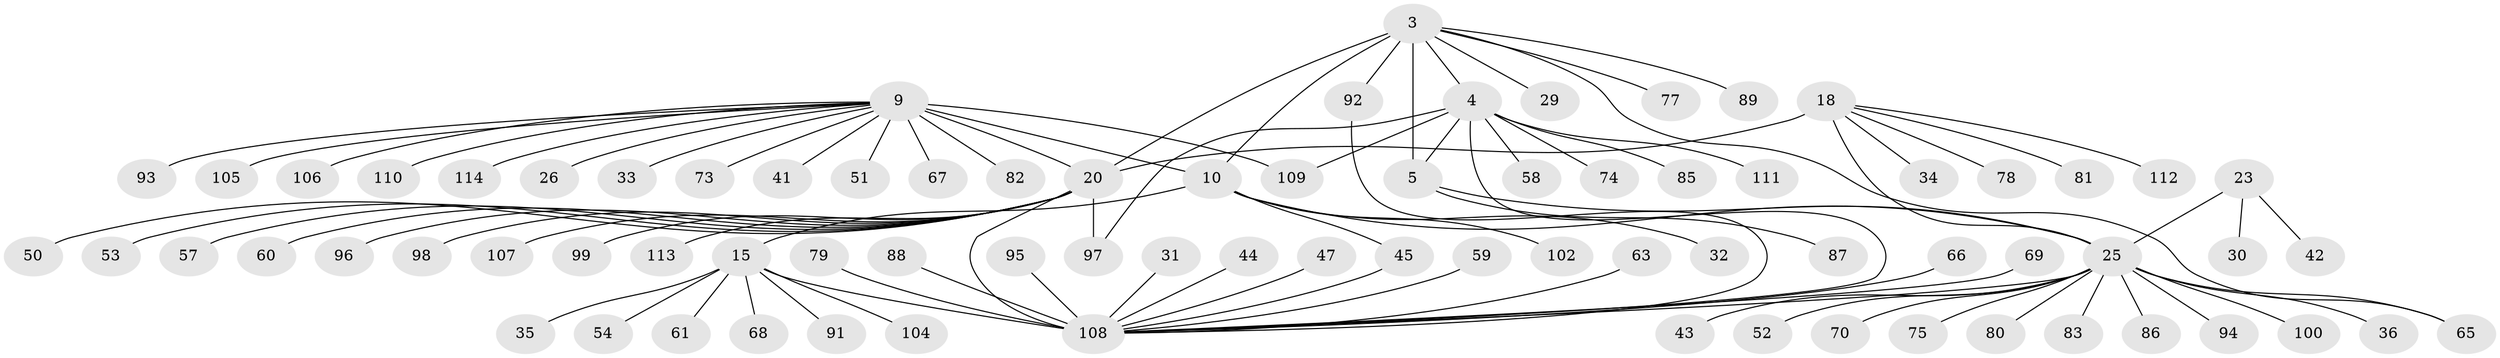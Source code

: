 // original degree distribution, {5: 0.017543859649122806, 8: 0.043859649122807015, 7: 0.03508771929824561, 11: 0.008771929824561403, 6: 0.02631578947368421, 9: 0.05263157894736842, 10: 0.02631578947368421, 4: 0.03508771929824561, 1: 0.6052631578947368, 2: 0.14912280701754385}
// Generated by graph-tools (version 1.1) at 2025/57/03/04/25 21:57:24]
// undirected, 79 vertices, 90 edges
graph export_dot {
graph [start="1"]
  node [color=gray90,style=filled];
  3 [super="+2"];
  4;
  5 [super="+1"];
  9 [super="+8+6"];
  10 [super="+7"];
  15 [super="+12"];
  18 [super="+16"];
  20 [super="+19+17"];
  23 [super="+21"];
  25 [super="+22+24"];
  26;
  29;
  30;
  31;
  32;
  33;
  34;
  35;
  36;
  41;
  42;
  43;
  44;
  45;
  47;
  50;
  51;
  52;
  53;
  54;
  57;
  58;
  59;
  60 [super="+38"];
  61;
  63;
  65 [super="+55"];
  66;
  67;
  68 [super="+64"];
  69 [super="+46"];
  70;
  73;
  74;
  75;
  77;
  78;
  79;
  80 [super="+28"];
  81;
  82 [super="+27"];
  83 [super="+56"];
  85;
  86;
  87 [super="+37"];
  88;
  89;
  91;
  92;
  93;
  94;
  95;
  96 [super="+48"];
  97;
  98;
  99;
  100;
  102;
  104 [super="+90"];
  105;
  106 [super="+40+71+101"];
  107 [super="+39"];
  108 [super="+14"];
  109 [super="+84+103"];
  110;
  111;
  112;
  113;
  114 [super="+62"];
  3 -- 4 [weight=2];
  3 -- 5 [weight=4];
  3 -- 29;
  3 -- 77;
  3 -- 10;
  3 -- 65;
  3 -- 89;
  3 -- 92;
  3 -- 20;
  4 -- 5 [weight=2];
  4 -- 58;
  4 -- 74;
  4 -- 85;
  4 -- 97;
  4 -- 111;
  4 -- 109;
  4 -- 108;
  5 -- 87;
  5 -- 25;
  9 -- 10 [weight=6];
  9 -- 33;
  9 -- 73;
  9 -- 41;
  9 -- 110;
  9 -- 20;
  9 -- 93;
  9 -- 105;
  9 -- 67;
  9 -- 51;
  9 -- 26;
  9 -- 82;
  9 -- 106;
  9 -- 114;
  9 -- 109;
  10 -- 32;
  10 -- 45;
  10 -- 102;
  10 -- 15;
  10 -- 25;
  15 -- 35;
  15 -- 54;
  15 -- 61;
  15 -- 91;
  15 -- 68;
  15 -- 104;
  15 -- 108 [weight=6];
  18 -- 20 [weight=6];
  18 -- 78;
  18 -- 81;
  18 -- 112;
  18 -- 34;
  18 -- 25;
  20 -- 108 [weight=2];
  20 -- 50;
  20 -- 53;
  20 -- 57;
  20 -- 60;
  20 -- 107;
  20 -- 96;
  20 -- 97;
  20 -- 98;
  20 -- 99;
  20 -- 113;
  23 -- 25 [weight=6];
  23 -- 42;
  23 -- 30;
  25 -- 36;
  25 -- 52;
  25 -- 94;
  25 -- 43;
  25 -- 75;
  25 -- 80;
  25 -- 83;
  25 -- 65;
  25 -- 100;
  25 -- 70;
  25 -- 86;
  25 -- 108;
  31 -- 108;
  44 -- 108;
  45 -- 108;
  47 -- 108;
  59 -- 108;
  63 -- 108;
  66 -- 108;
  69 -- 108;
  79 -- 108;
  88 -- 108;
  92 -- 108;
  95 -- 108;
}
